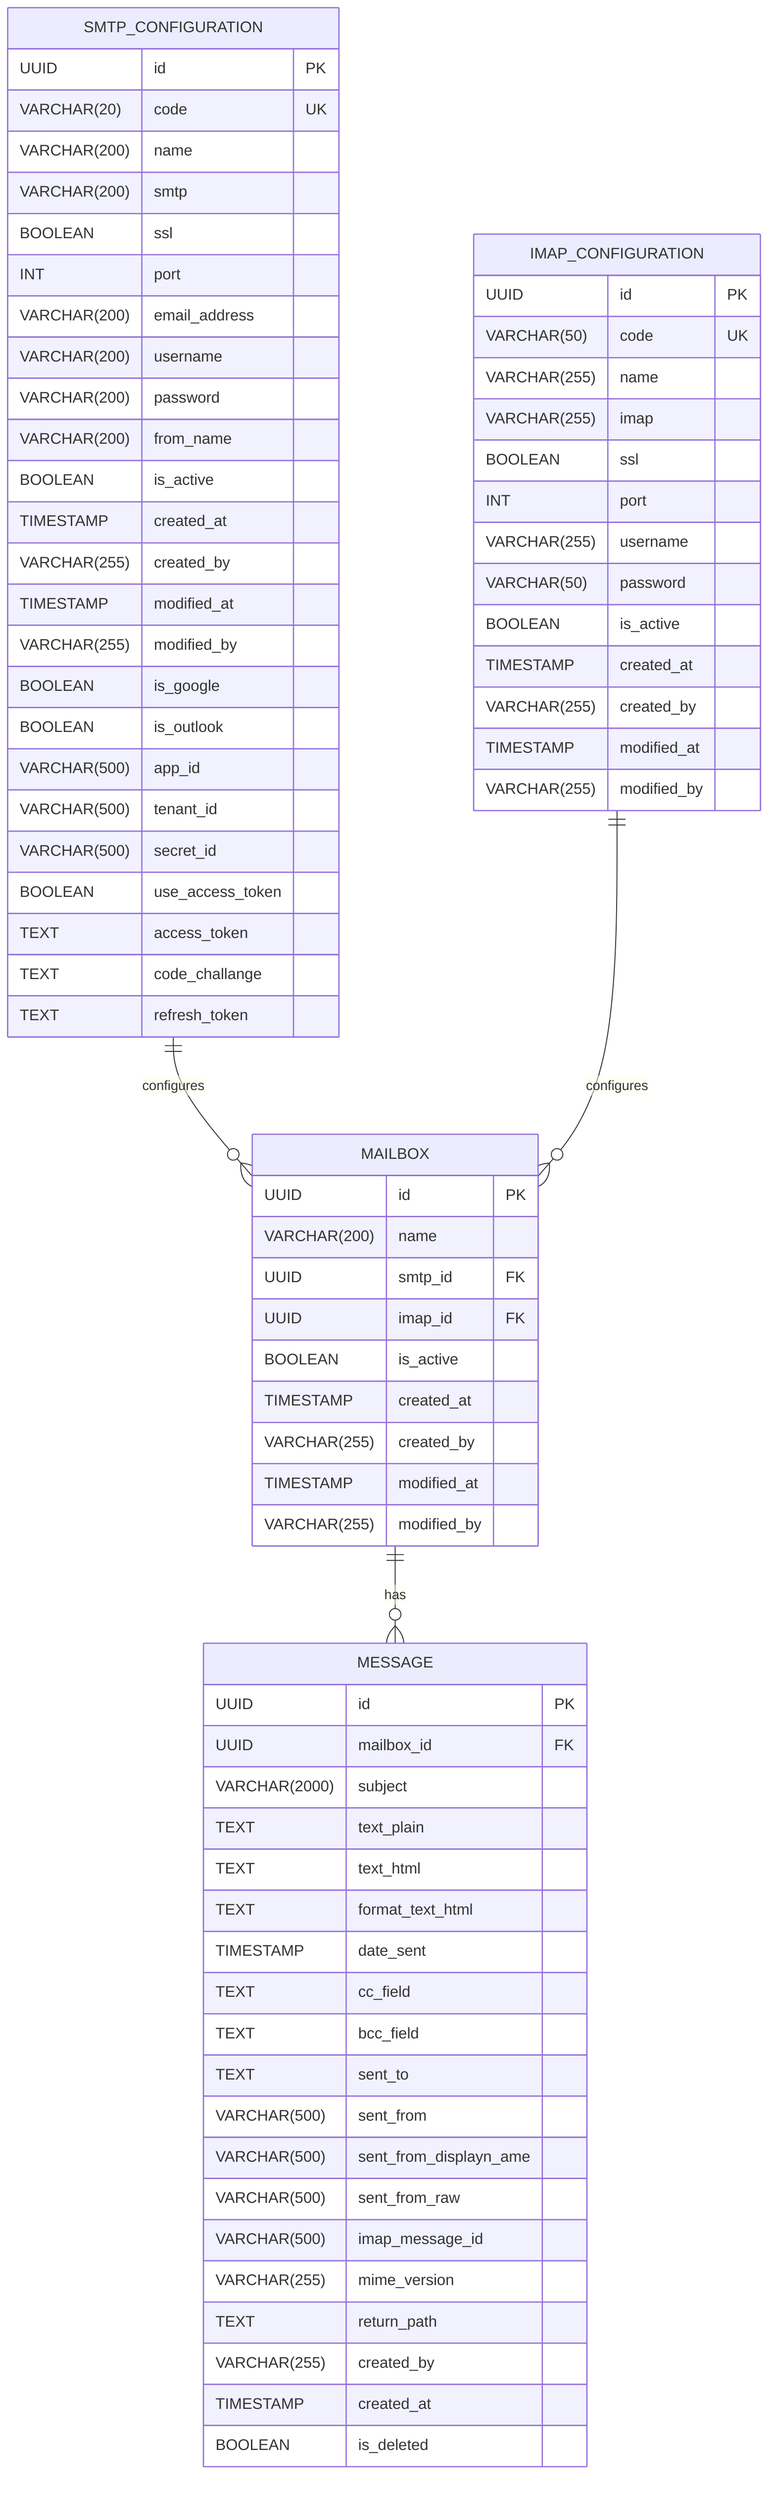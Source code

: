 erDiagram
    IMAP_CONFIGURATION {
        UUID id PK
        VARCHAR(50) code UK
        VARCHAR(255) name
        VARCHAR(255) imap
        BOOLEAN ssl
        INT port
        VARCHAR(255) username
        VARCHAR(50) password
        BOOLEAN is_active
        TIMESTAMP created_at
        VARCHAR(255) created_by
        TIMESTAMP modified_at
        VARCHAR(255) modified_by
    }

    SMTP_CONFIGURATION {
        UUID id PK
        VARCHAR(20) code UK
        VARCHAR(200) name
        VARCHAR(200) smtp
        BOOLEAN ssl
        INT port
        VARCHAR(200) email_address
        VARCHAR(200) username
        VARCHAR(200) password
        VARCHAR(200) from_name
        BOOLEAN is_active
        TIMESTAMP created_at
        VARCHAR(255) created_by
        TIMESTAMP modified_at
        VARCHAR(255) modified_by
        BOOLEAN is_google
        BOOLEAN is_outlook
        VARCHAR(500) app_id
        VARCHAR(500) tenant_id
        VARCHAR(500) secret_id
        BOOLEAN use_access_token
        TEXT access_token
        TEXT code_challange
        TEXT refresh_token
    }

    MAILBOX {
        UUID id PK
        VARCHAR(200) name
        UUID smtp_id FK
        UUID imap_id FK
        BOOLEAN is_active
        TIMESTAMP created_at
        VARCHAR(255) created_by
        TIMESTAMP modified_at
        VARCHAR(255) modified_by
    }

    MESSAGE {
        UUID id PK
        UUID mailbox_id FK
        VARCHAR(2000) subject
        TEXT text_plain
        TEXT text_html
        TEXT format_text_html
        TIMESTAMP date_sent
        TEXT cc_field
        TEXT bcc_field
        TEXT sent_to
        VARCHAR(500) sent_from
        VARCHAR(500) sent_from_displayn_ame
        VARCHAR(500) sent_from_raw
        VARCHAR(500) imap_message_id
        VARCHAR(255) mime_version
        TEXT return_path
        VARCHAR(255) created_by
        TIMESTAMP created_at
        BOOLEAN is_deleted
    }

    MAILBOX ||--o{ MESSAGE : "has"
    SMTP_CONFIGURATION ||--o{ MAILBOX : "configures"
    IMAP_CONFIGURATION ||--o{ MAILBOX : "configures"
